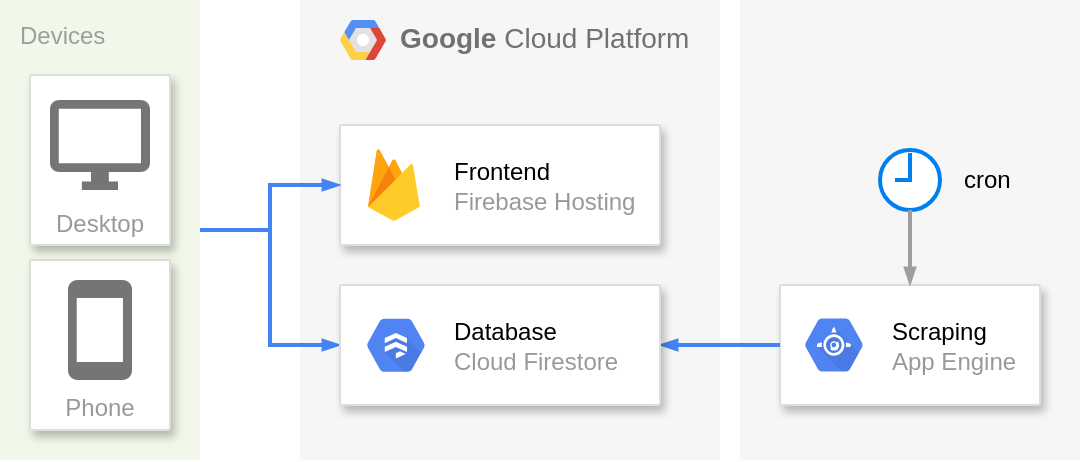 <mxfile version="13.3.2"><diagram id="Ng-Aoh-H9c4xacHPZe1A" name="Page-1"><mxGraphModel dx="652" dy="423" grid="1" gridSize="10" guides="1" tooltips="1" connect="1" arrows="1" fold="1" page="1" pageScale="1" pageWidth="827" pageHeight="1169" math="0" shadow="0"><root><mxCell id="0"/><mxCell id="1" parent="0"/><mxCell id="UnIBCktjDmvSoG8V7e-5-38" value="Devices" style="points=[[0,0,0],[0.25,0,0],[0.5,0,0],[0.75,0,0],[1,0,0],[1,0.25,0],[1,0.5,0],[1,0.75,0],[1,1,0],[0.75,1,0],[0.5,1,0],[0.25,1,0],[0,1,0],[0,0.75,0],[0,0.5,0],[0,0.25,0]];rounded=1;absoluteArcSize=1;arcSize=2;html=1;strokeColor=none;shadow=0;dashed=0;fontSize=12;fontColor=#9E9E9E;align=left;verticalAlign=top;spacing=10;spacingTop=-4;fillColor=#F1F8E9;" vertex="1" parent="1"><mxGeometry x="70" y="70" width="100" height="230" as="geometry"/></mxCell><mxCell id="UnIBCktjDmvSoG8V7e-5-35" value="" style="fillColor=#F6F6F6;strokeColor=none;shadow=0;fontSize=14;align=left;spacing=10;fontColor=#717171;9E9E9E;verticalAlign=top;spacingTop=-4;fontStyle=0;spacingLeft=40;html=1;" vertex="1" parent="1"><mxGeometry x="440" y="70" width="170" height="230" as="geometry"/></mxCell><mxCell id="UnIBCktjDmvSoG8V7e-5-33" value="&lt;b&gt;Google &lt;/b&gt;Cloud Platform" style="fillColor=#F6F6F6;strokeColor=none;shadow=0;fontSize=14;align=left;spacing=10;fontColor=#717171;9E9E9E;verticalAlign=top;spacingTop=-4;fontStyle=0;spacingLeft=40;html=1;" vertex="1" parent="1"><mxGeometry x="220" y="70" width="210" height="230" as="geometry"/></mxCell><mxCell id="UnIBCktjDmvSoG8V7e-5-34" value="" style="shape=mxgraph.gcp2.google_cloud_platform;fillColor=#F6F6F6;strokeColor=none;shadow=0;gradientColor=none;" vertex="1" parent="UnIBCktjDmvSoG8V7e-5-33"><mxGeometry width="23" height="20" relative="1" as="geometry"><mxPoint x="20" y="10" as="offset"/></mxGeometry></mxCell><mxCell id="UnIBCktjDmvSoG8V7e-5-47" value="" style="group" vertex="1" connectable="0" parent="UnIBCktjDmvSoG8V7e-5-33"><mxGeometry x="20" y="62.5" width="160" height="60" as="geometry"/></mxCell><mxCell id="UnIBCktjDmvSoG8V7e-5-7" value="" style="strokeColor=#dddddd;shadow=1;strokeWidth=1;rounded=1;absoluteArcSize=1;arcSize=2;" vertex="1" parent="UnIBCktjDmvSoG8V7e-5-47"><mxGeometry width="160" height="60" as="geometry"/></mxCell><mxCell id="UnIBCktjDmvSoG8V7e-5-8" value="&lt;font color=&quot;#000000&quot;&gt;Frontend&lt;/font&gt;&lt;br&gt;Firebase Hosting" style="dashed=0;connectable=0;html=1;fillColor=#5184F3;strokeColor=none;shape=mxgraph.gcp2.firebase;part=1;labelPosition=right;verticalLabelPosition=middle;align=left;verticalAlign=middle;spacingLeft=15;fontColor=#999999;fontSize=12;aspect=fixed;" vertex="1" parent="UnIBCktjDmvSoG8V7e-5-47"><mxGeometry width="25.92" height="36" relative="1" as="geometry"><mxPoint x="14" y="12" as="offset"/></mxGeometry></mxCell><mxCell id="UnIBCktjDmvSoG8V7e-5-3" value="Phone" style="strokeColor=#dddddd;shadow=1;strokeWidth=1;rounded=1;absoluteArcSize=1;arcSize=2;labelPosition=center;verticalLabelPosition=middle;align=center;verticalAlign=bottom;spacingLeft=0;fontColor=#999999;fontSize=12;whiteSpace=wrap;spacingBottom=2;" vertex="1" parent="1"><mxGeometry x="85" y="200" width="70" height="85" as="geometry"/></mxCell><mxCell id="UnIBCktjDmvSoG8V7e-5-4" value="" style="dashed=0;connectable=0;html=1;fillColor=#757575;strokeColor=none;shape=mxgraph.gcp2.phone;part=1;" vertex="1" parent="UnIBCktjDmvSoG8V7e-5-3"><mxGeometry x="0.5" width="32" height="50" relative="1" as="geometry"><mxPoint x="-16" y="10" as="offset"/></mxGeometry></mxCell><mxCell id="UnIBCktjDmvSoG8V7e-5-5" value="Desktop" style="strokeColor=#dddddd;shadow=1;strokeWidth=1;rounded=1;absoluteArcSize=1;arcSize=2;labelPosition=center;verticalLabelPosition=middle;align=center;verticalAlign=bottom;spacingLeft=0;fontColor=#999999;fontSize=12;whiteSpace=wrap;spacingBottom=2;" vertex="1" parent="1"><mxGeometry x="85" y="107.5" width="70" height="85" as="geometry"/></mxCell><mxCell id="UnIBCktjDmvSoG8V7e-5-6" value="" style="dashed=0;connectable=0;html=1;fillColor=#757575;strokeColor=none;shape=mxgraph.gcp2.desktop;part=1;" vertex="1" parent="UnIBCktjDmvSoG8V7e-5-5"><mxGeometry x="0.5" width="50" height="45" relative="1" as="geometry"><mxPoint x="-25" y="12.5" as="offset"/></mxGeometry></mxCell><mxCell id="UnIBCktjDmvSoG8V7e-5-9" value="" style="strokeColor=#dddddd;shadow=1;strokeWidth=1;rounded=1;absoluteArcSize=1;arcSize=2;" vertex="1" parent="1"><mxGeometry x="460" y="212.5" width="130" height="60" as="geometry"/></mxCell><mxCell id="UnIBCktjDmvSoG8V7e-5-10" value="&lt;font color=&quot;#000000&quot;&gt;Scraping&lt;/font&gt;&lt;br&gt;App Engine" style="dashed=0;connectable=0;html=1;fillColor=#5184F3;strokeColor=none;shape=mxgraph.gcp2.hexIcon;prIcon=app_engine;part=1;labelPosition=right;verticalLabelPosition=middle;align=left;verticalAlign=middle;spacingLeft=5;fontColor=#999999;fontSize=12;" vertex="1" parent="UnIBCktjDmvSoG8V7e-5-9"><mxGeometry y="0.5" width="44" height="39" relative="1" as="geometry"><mxPoint x="5" y="-19.5" as="offset"/></mxGeometry></mxCell><mxCell id="UnIBCktjDmvSoG8V7e-5-27" value="" style="edgeStyle=orthogonalEdgeStyle;fontSize=12;html=1;endArrow=blockThin;endFill=1;rounded=0;strokeWidth=2;endSize=4;startSize=4;dashed=0;strokeColor=#4284F3;entryX=0;entryY=0.5;entryDx=0;entryDy=0;exitX=1;exitY=0.5;exitDx=0;exitDy=0;exitPerimeter=0;" edge="1" parent="1" source="UnIBCktjDmvSoG8V7e-5-38" target="UnIBCktjDmvSoG8V7e-5-7"><mxGeometry width="100" relative="1" as="geometry"><mxPoint x="170" y="190" as="sourcePoint"/><mxPoint x="240" y="150" as="targetPoint"/></mxGeometry></mxCell><mxCell id="UnIBCktjDmvSoG8V7e-5-28" value="" style="edgeStyle=orthogonalEdgeStyle;fontSize=12;html=1;endArrow=blockThin;endFill=1;rounded=0;strokeWidth=2;endSize=4;startSize=4;dashed=0;strokeColor=#4284F3;entryX=0;entryY=0.5;entryDx=0;entryDy=0;exitX=1;exitY=0.5;exitDx=0;exitDy=0;exitPerimeter=0;" edge="1" parent="1" source="UnIBCktjDmvSoG8V7e-5-38" target="UnIBCktjDmvSoG8V7e-5-18"><mxGeometry width="100" relative="1" as="geometry"><mxPoint x="170" y="200" as="sourcePoint"/><mxPoint x="230" y="170" as="targetPoint"/></mxGeometry></mxCell><mxCell id="UnIBCktjDmvSoG8V7e-5-29" value="" style="edgeStyle=orthogonalEdgeStyle;fontSize=12;html=1;endArrow=blockThin;endFill=1;rounded=0;strokeWidth=2;endSize=4;startSize=4;dashed=0;strokeColor=#4284F3;exitX=0;exitY=0.5;exitDx=0;exitDy=0;entryX=1;entryY=0.5;entryDx=0;entryDy=0;" edge="1" parent="1" source="UnIBCktjDmvSoG8V7e-5-9" target="UnIBCktjDmvSoG8V7e-5-18"><mxGeometry width="100" relative="1" as="geometry"><mxPoint x="460" y="170" as="sourcePoint"/><mxPoint x="560" y="170" as="targetPoint"/></mxGeometry></mxCell><mxCell id="UnIBCktjDmvSoG8V7e-5-37" value="" style="group" vertex="1" connectable="0" parent="1"><mxGeometry x="240" y="212.5" width="160" height="60" as="geometry"/></mxCell><mxCell id="UnIBCktjDmvSoG8V7e-5-18" value="" style="strokeColor=#dddddd;shadow=1;strokeWidth=1;rounded=1;absoluteArcSize=1;arcSize=2;verticalAlign=middle;" vertex="1" parent="UnIBCktjDmvSoG8V7e-5-37"><mxGeometry width="160" height="60" as="geometry"/></mxCell><mxCell id="UnIBCktjDmvSoG8V7e-5-11" value="&lt;span style=&quot;font-weight: normal&quot;&gt;&lt;font style=&quot;font-size: 12px&quot;&gt;&lt;font color=&quot;#000000&quot;&gt;Database&lt;br&gt;&lt;/font&gt;Cloud Firestore&lt;/font&gt;&lt;/span&gt;" style="html=1;fillColor=#5184F3;strokeColor=none;verticalAlign=middle;labelPosition=right;verticalLabelPosition=middle;align=left;spacingTop=0;fontSize=11;fontStyle=1;fontColor=#999999;shape=mxgraph.gcp2.hexIcon;prIcon=cloud_firestore;spacingLeft=5;" vertex="1" parent="UnIBCktjDmvSoG8V7e-5-37"><mxGeometry x="6" y="10.62" width="44" height="39" as="geometry"/></mxCell><mxCell id="UnIBCktjDmvSoG8V7e-5-41" value="cron" style="html=1;verticalLabelPosition=middle;align=left;labelBackgroundColor=none;verticalAlign=middle;strokeWidth=2;strokeColor=#0080F0;shadow=0;dashed=0;shape=mxgraph.ios7.icons.clock;labelPosition=right;spacingRight=0;spacingLeft=10;" vertex="1" parent="1"><mxGeometry x="510" y="145" width="30" height="30" as="geometry"/></mxCell><mxCell id="UnIBCktjDmvSoG8V7e-5-51" value="" style="edgeStyle=orthogonalEdgeStyle;fontSize=12;html=1;endArrow=blockThin;endFill=1;rounded=0;strokeWidth=2;endSize=4;startSize=4;dashed=0;strokeColor=#9E9E9E;entryX=0.5;entryY=0;entryDx=0;entryDy=0;" edge="1" parent="1" source="UnIBCktjDmvSoG8V7e-5-41" target="UnIBCktjDmvSoG8V7e-5-9"><mxGeometry width="100" relative="1" as="geometry"><mxPoint x="390" y="230" as="sourcePoint"/><mxPoint x="490" y="230" as="targetPoint"/></mxGeometry></mxCell></root></mxGraphModel></diagram></mxfile>